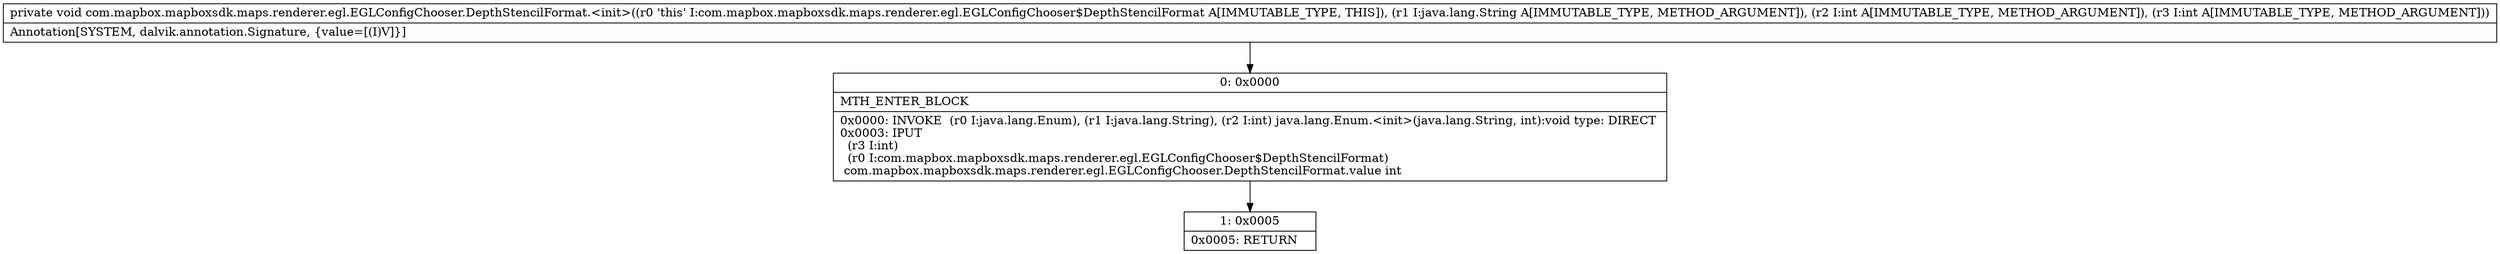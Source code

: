 digraph "CFG forcom.mapbox.mapboxsdk.maps.renderer.egl.EGLConfigChooser.DepthStencilFormat.\<init\>(Ljava\/lang\/String;II)V" {
Node_0 [shape=record,label="{0\:\ 0x0000|MTH_ENTER_BLOCK\l|0x0000: INVOKE  (r0 I:java.lang.Enum), (r1 I:java.lang.String), (r2 I:int) java.lang.Enum.\<init\>(java.lang.String, int):void type: DIRECT \l0x0003: IPUT  \l  (r3 I:int)\l  (r0 I:com.mapbox.mapboxsdk.maps.renderer.egl.EGLConfigChooser$DepthStencilFormat)\l com.mapbox.mapboxsdk.maps.renderer.egl.EGLConfigChooser.DepthStencilFormat.value int \l}"];
Node_1 [shape=record,label="{1\:\ 0x0005|0x0005: RETURN   \l}"];
MethodNode[shape=record,label="{private void com.mapbox.mapboxsdk.maps.renderer.egl.EGLConfigChooser.DepthStencilFormat.\<init\>((r0 'this' I:com.mapbox.mapboxsdk.maps.renderer.egl.EGLConfigChooser$DepthStencilFormat A[IMMUTABLE_TYPE, THIS]), (r1 I:java.lang.String A[IMMUTABLE_TYPE, METHOD_ARGUMENT]), (r2 I:int A[IMMUTABLE_TYPE, METHOD_ARGUMENT]), (r3 I:int A[IMMUTABLE_TYPE, METHOD_ARGUMENT]))  | Annotation[SYSTEM, dalvik.annotation.Signature, \{value=[(I)V]\}]\l}"];
MethodNode -> Node_0;
Node_0 -> Node_1;
}

